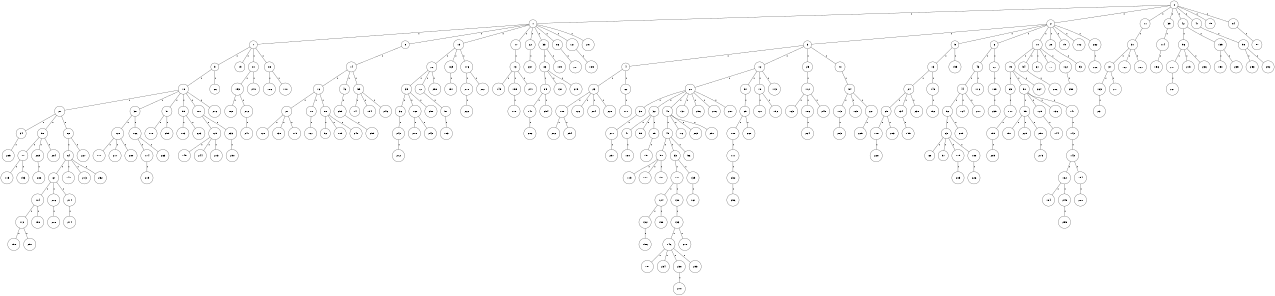 graph G {
size="8.5,11;"
ratio = "expand;"
fixedsize="true;"
overlap="scale;"
node[shape=circle,width=.12,hight=.12,fontsize=12]
edge[fontsize=12]

0[label=" 0" color=black, pos="0.77914964,2.5374109!"];
1[label=" 1" color=black, pos="2.6187626,1.6935375!"];
2[label=" 2" color=black, pos="0.56252595,2.6460773!"];
3[label=" 3" color=black, pos="2.8764885,1.6147083!"];
4[label=" 4" color=black, pos="0.62082277,2.5265401!"];
5[label=" 5" color=black, pos="0.19057111,0.25961675!"];
6[label=" 6" color=black, pos="2.4541538,0.49911808!"];
7[label=" 7" color=black, pos="2.1759741,1.1032964!"];
8[label=" 8" color=black, pos="2.8669637,0.65350397!"];
9[label=" 9" color=black, pos="1.2124056,1.0776582!"];
10[label=" 10" color=black, pos="1.4190298,0.40105281!"];
11[label=" 11" color=black, pos="1.746582,0.38796454!"];
12[label=" 12" color=black, pos="2.1092558,2.2506407!"];
13[label=" 13" color=black, pos="1.6862723,1.6715328!"];
14[label=" 14" color=black, pos="2.8108108,2.7882961!"];
15[label=" 15" color=black, pos="1.3058391,2.9419085!"];
16[label=" 16" color=black, pos="0.53229975,0.65852905!"];
17[label=" 17" color=black, pos="1.942454,1.5196368!"];
18[label=" 18" color=black, pos="2.4599226,0.65700206!"];
19[label=" 19" color=black, pos="0.9364508,0.57390932!"];
20[label=" 20" color=black, pos="1.9594712,0.34553341!"];
21[label=" 21" color=black, pos="2.3348074,2.7861697!"];
22[label=" 22" color=black, pos="1.1877172,0.13240306!"];
23[label=" 23" color=black, pos="2.4660583,2.666359!"];
24[label=" 24" color=black, pos="0.66972412,2.7430633!"];
25[label=" 25" color=black, pos="2.0610753,1.9736619!"];
26[label=" 26" color=black, pos="2.1833898,0.72750252!"];
27[label=" 27" color=black, pos="2.6756306,2.1655471!"];
28[label=" 28" color=black, pos="2.1259618,2.2808453!"];
29[label=" 29" color=black, pos="1.5281468,0.60638744!"];
30[label=" 30" color=black, pos="1.6414808,1.2094202!"];
31[label=" 31" color=black, pos="1.8131021,2.1058971!"];
32[label=" 32" color=black, pos="0.20066728,0.095004353!"];
33[label=" 33" color=black, pos="1.1116605,2.7827405!"];
34[label=" 34" color=black, pos="0.6993302,1.4148909!"];
35[label=" 35" color=black, pos="0.81165483,1.0100625!"];
36[label=" 36" color=black, pos="2.0915186,2.3983859!"];
37[label=" 37" color=black, pos="0.35792289,0.33552934!"];
38[label=" 38" color=black, pos="1.7435638,1.1069427!"];
39[label=" 39" color=black, pos="1.4207288,1.0394922!"];
40[label=" 40" color=black, pos="0.061800219,2.8831386!"];
41[label=" 41" color=black, pos="0.2031628,2.4685111!"];
42[label=" 42" color=black, pos="1.1761221,0.27745376!"];
43[label=" 43" color=black, pos="2.46384,2.9253936!"];
44[label=" 44" color=black, pos="1.5784242,2.1750239!"];
45[label=" 45" color=black, pos="2.3285528,2.9357507!"];
46[label=" 46" color=black, pos="1.0555028,0.6287826!"];
47[label=" 47" color=black, pos="1.2555333,2.0976277!"];
48[label=" 48" color=black, pos="0.80277135,1.4907943!"];
49[label=" 49" color=black, pos="0.64664537,2.9084271!"];
50[label=" 50" color=black, pos="2.8427074,2.8105444!"];
51[label=" 51" color=black, pos="1.4733972,1.861906!"];
52[label=" 52" color=black, pos="2.0597174,2.9881684!"];
53[label=" 53" color=black, pos="2.5474832,0.46038684!"];
54[label=" 54" color=black, pos="2.9666127,1.0792177!"];
55[label=" 55" color=black, pos="0.75744423,0.53947952!"];
56[label=" 56" color=black, pos="2.1576116,2.5661497!"];
57[label=" 57" color=black, pos="2.9895792,2.6270244!"];
58[label=" 58" color=black, pos="1.6604578,0.13883396!"];
59[label=" 59" color=black, pos="2.1735067,0.18567635!"];
60[label=" 60" color=black, pos="1.0376699,2.6214943!"];
61[label=" 61" color=black, pos="2.097764,0.18813913!"];
62[label=" 62" color=black, pos="2.1710506,2.2865227!"];
63[label=" 63" color=black, pos="1.4442022,1.4887104!"];
64[label=" 64" color=black, pos="2.856276,1.4060708!"];
65[label=" 65" color=black, pos="2.529437,0.67814175!"];
66[label=" 66" color=black, pos="1.470664,0.32374973!"];
67[label=" 67" color=black, pos="0.81771565,1.8773949!"];
68[label=" 68" color=black, pos="2.6832709,2.4405386!"];
69[label=" 69" color=black, pos="2.5807704,0.84541154!"];
70[label=" 70" color=black, pos="1.8960345,0.68031589!"];
71[label=" 71" color=black, pos="2.9579364,1.9420504!"];
72[label=" 72" color=black, pos="1.2238864,0.66006758!"];
73[label=" 73" color=black, pos="2.3812165,1.9432182!"];
74[label=" 74" color=black, pos="0.15518505,1.4960513!"];
75[label=" 75" color=black, pos="2.776394,2.8282862!"];
76[label=" 76" color=black, pos="0.87233551,0.24069974!"];
77[label=" 77" color=black, pos="0.89750248,2.204927!"];
78[label=" 78" color=black, pos="0.21804549,2.1337737!"];
79[label=" 79" color=black, pos="0.054269215,2.9901943!"];
80[label=" 80" color=black, pos="1.4239453,2.0314791!"];
81[label=" 81" color=black, pos="2.9884712,0.65704231!"];
82[label=" 82" color=black, pos="0.24166523,1.1165569!"];
83[label=" 83" color=black, pos="0.52653984,1.4777241!"];
84[label=" 84" color=black, pos="2.2136679,1.8519813!"];
85[label=" 85" color=black, pos="1.8045351,2.9047074!"];
86[label=" 86" color=black, pos="2.9421512,2.1985625!"];
87[label=" 87" color=black, pos="2.1143051,1.2745761!"];
88[label=" 88" color=black, pos="0.83901864,1.3434123!"];
89[label=" 89" color=black, pos="1.2807525,0.97114606!"];
90[label=" 90" color=black, pos="2.1535482,0.54047696!"];
91[label=" 91" color=black, pos="2.0325461,1.0789634!"];
92[label=" 92" color=black, pos="1.7366249,2.3573844!"];
93[label=" 93" color=black, pos="1.987853,2.5637407!"];
94[label=" 94" color=black, pos="2.3005728,0.92642461!"];
95[label=" 95" color=black, pos="2.95106,2.9531284!"];
96[label=" 96" color=black, pos="1.5070559,0.61756848!"];
97[label=" 97" color=black, pos="1.2969953,1.3102261!"];
98[label=" 98" color=black, pos="0.67641751,0.13063152!"];
99[label=" 99" color=black, pos="2.8689041,0.95517764!"];
100[label=" 100" color=black, pos="2.1405395,1.1466891!"];
101[label=" 101" color=black, pos="2.5746538,1.0583967!"];
102[label=" 102" color=black, pos="0.47273308,2.2901046!"];
103[label=" 103" color=black, pos="2.185822,1.2138717!"];
104[label=" 104" color=black, pos="1.5397738,0.48068626!"];
105[label=" 105" color=black, pos="1.4201548,2.2873125!"];
106[label=" 106" color=black, pos="1.6416154,1.8055359!"];
107[label=" 107" color=black, pos="2.6275389,1.1160486!"];
108[label=" 108" color=black, pos="2.0732756,0.89647101!"];
109[label=" 109" color=black, pos="1.9731676,2.523156!"];
110[label=" 110" color=black, pos="2.939689,2.8696937!"];
111[label=" 111" color=black, pos="1.0564936,0.81838892!"];
112[label=" 112" color=black, pos="0.9150057,2.4330364!"];
113[label=" 113" color=black, pos="0.089987529,0.43173272!"];
114[label=" 114" color=black, pos="2.1382931,0.24212243!"];
115[label=" 115" color=black, pos="1.9979821,2.5339105!"];
116[label=" 116" color=black, pos="1.6209087,0.71918709!"];
117[label=" 117" color=black, pos="0.38524921,1.0399769!"];
118[label=" 118" color=black, pos="1.0556037,0.45044924!"];
119[label=" 119" color=black, pos="1.9932361,0.70836472!"];
120[label=" 120" color=black, pos="0.56791334,2.2434023!"];
121[label=" 121" color=black, pos="2.8617502,2.3895038!"];
122[label=" 122" color=black, pos="2.9124036,1.7658752!"];
123[label=" 123" color=black, pos="0.98979722,1.9816434!"];
124[label=" 124" color=black, pos="1.7301672,0.2047822!"];
125[label=" 125" color=black, pos="2.9431736,2.4403546!"];
126[label=" 126" color=black, pos="2.1544297,2.1108747!"];
127[label=" 127" color=black, pos="1.1596421,0.055907638!"];
128[label=" 128" color=black, pos="1.9606405,1.3854563!"];
129[label=" 129" color=black, pos="0.97444486,2.8224339!"];
130[label=" 130" color=black, pos="0.40658627,1.7972342!"];
131[label=" 131" color=black, pos="1.8880949,0.0070894253!"];
132[label=" 132" color=black, pos="0.47970816,0.73367851!"];
133[label=" 133" color=black, pos="0.45663073,1.4216591!"];
134[label=" 134" color=black, pos="0.064837051,1.7587263!"];
135[label=" 135" color=black, pos="1.3517732,0.9520345!"];
136[label=" 136" color=black, pos="0.11394383,1.1348044!"];
137[label=" 137" color=black, pos="2.1124508,2.9752371!"];
138[label=" 138" color=black, pos="0.54554746,2.9154206!"];
139[label=" 139" color=black, pos="2.551349,1.0519044!"];
140[label=" 140" color=black, pos="1.1343816,0.45393891!"];
141[label=" 141" color=black, pos="1.9596161,2.2020728!"];
142[label=" 142" color=black, pos="0.4081318,2.2489322!"];
143[label=" 143" color=black, pos="1.7754331,2.0723186!"];
144[label=" 144" color=black, pos="2.5384575,0.97776559!"];
145[label=" 145" color=black, pos="2.1643614,0.16994533!"];
146[label=" 146" color=black, pos="0.72547407,1.1435511!"];
147[label=" 147" color=black, pos="1.0078759,0.30788016!"];
148[label=" 148" color=black, pos="0.98103845,2.7332698!"];
149[label=" 149" color=black, pos="1.6374171,2.9651076!"];
150[label=" 150" color=black, pos="1.8961418,0.80545384!"];
151[label=" 151" color=black, pos="2.4150065,0.56095171!"];
152[label=" 152" color=black, pos="2.0848955,2.6043723!"];
153[label=" 153" color=black, pos="0.49172004,0.95916575!"];
154[label=" 154" color=black, pos="1.8596835,0.49401715!"];
155[label=" 155" color=black, pos="0.29817244,0.0098168533!"];
156[label=" 156" color=black, pos="2.5637164,1.2198654!"];
157[label=" 157" color=black, pos="1.6784293,2.2466824!"];
158[label=" 158" color=black, pos="1.3990128,1.2461459!"];
159[label=" 159" color=black, pos="0.92990871,1.7674834!"];
160[label=" 160" color=black, pos="2.3458149,2.2640612!"];
161[label=" 161" color=black, pos="1.1461733,1.054729!"];
162[label=" 162" color=black, pos="2.3259438,2.8734161!"];
163[label=" 163" color=black, pos="0.35064351,2.9033271!"];
164[label=" 164" color=black, pos="1.6263197,0.11549338!"];
165[label=" 165" color=black, pos="0.30816553,1.8793201!"];
166[label=" 166" color=black, pos="0.41431197,2.5211978!"];
167[label=" 167" color=black, pos="1.9325636,2.3590249!"];
168[label=" 168" color=black, pos="2.6605368,1.1159134!"];
169[label=" 169" color=black, pos="0.84631305,1.8125669!"];
170[label=" 170" color=black, pos="2.7193886,2.7963731!"];
171[label=" 171" color=black, pos="0.56921604,1.984392!"];
172[label=" 172" color=black, pos="1.8228928,2.5002847!"];
173[label=" 173" color=black, pos="1.4620612,2.8382367!"];
174[label=" 174" color=black, pos="2.5050708,0.22059383!"];
175[label=" 175" color=black, pos="1.6481156,2.7160128!"];
176[label=" 176" color=black, pos="1.2027049,2.1153626!"];
177[label=" 177" color=black, pos="0.0025686217,0.22127481!"];
178[label=" 178" color=black, pos="1.6139125,1.7919894!"];
179[label=" 179" color=black, pos="1.7173482,2.3786643!"];
180[label=" 180" color=black, pos="1.8762669,2.6712993!"];
181[label=" 181" color=black, pos="0.25855383,2.2147012!"];
182[label=" 182" color=black, pos="0.86897048,1.2012589!"];
183[label=" 183" color=black, pos="2.0149138,0.82573859!"];
184[label=" 184" color=black, pos="1.7491979,2.2666367!"];
185[label=" 185" color=black, pos="0.8690307,1.4737238!"];
186[label=" 186" color=black, pos="0.5055594,1.6660718!"];
187[label=" 187" color=black, pos="1.0420946,2.7631486!"];
188[label=" 188" color=black, pos="0.92368519,1.2566896!"];
189[label=" 189" color=black, pos="0.9439839,1.9458636!"];
190[label=" 190" color=black, pos="2.9066858,2.3300405!"];
191[label=" 191" color=black, pos="2.0643942,2.1392184!"];
192[label=" 192" color=black, pos="2.0968803,2.5653586!"];
193[label=" 193" color=black, pos="0.89376649,2.4488542!"];
194[label=" 194" color=black, pos="2.3047955,2.6222335!"];
195[label=" 195" color=black, pos="2.1596622,1.2652517!"];
196[label=" 196" color=black, pos="0.81982998,0.26558644!"];
197[label=" 197" color=black, pos="1.9933321,1.5767683!"];
198[label=" 198" color=black, pos="1.3585726,1.8216176!"];
199[label=" 199" color=black, pos="1.0625878,0.23655893!"];
200[label=" 200" color=black, pos="0.36669094,2.1253791!"];
201[label=" 201" color=black, pos="2.8409999,1.6597833!"];
202[label=" 202" color=black, pos="2.6891594,2.4926856!"];
203[label=" 203" color=black, pos="0.66739891,1.932169!"];
204[label=" 204" color=black, pos="0.27987858,2.2510428!"];
205[label=" 205" color=black, pos="0.40920549,0.17322855!"];
206[label=" 206" color=black, pos="2.7346198,0.1907449!"];
207[label=" 207" color=black, pos="0.95568202,1.9566757!"];
208[label=" 208" color=black, pos="2.2292214,2.5828304!"];
209[label=" 209" color=black, pos="2.6562881,1.2160167!"];
210[label=" 210" color=black, pos="0.52463056,1.194269!"];
211[label=" 211" color=black, pos="2.4666396,0.67925837!"];
212[label=" 212" color=black, pos="2.3241935,1.0197289!"];
213[label=" 213" color=black, pos="2.7581122,0.50117703!"];
214[label=" 214" color=black, pos="1.1878035,2.2899396!"];
215[label=" 215" color=black, pos="1.1192258,0.46585851!"];
216[label=" 216" color=black, pos="1.3286701,2.4186684!"];
217[label=" 217" color=black, pos="2.2913026,2.3304056!"];
218[label=" 218" color=black, pos="2.3433874,0.0079626855!"];
219[label=" 219" color=black, pos="0.65111268,0.55654528!"];
220[label=" 220" color=black, pos="2.6175222,2.7087051!"];
221[label=" 221" color=black, pos="0.76923157,2.8683663!"];
222[label=" 222" color=black, pos="0.90180404,2.1005206!"];
223[label=" 223" color=black, pos="0.40492112,1.3694769!"];
224[label=" 224" color=black, pos="2.6150681,2.7185493!"];
225[label=" 225" color=black, pos="0.42283045,1.7223039!"];
226[label=" 226" color=black, pos="0.57362958,1.576245!"];
227[label=" 227" color=black, pos="1.4174877,0.2000484!"];
228[label=" 228" color=black, pos="0.70906439,1.4106442!"];
229[label=" 229" color=black, pos="1.1186356,1.435331!"];
230[label=" 230" color=black, pos="0.43731638,2.0414694!"];
231[label=" 231" color=black, pos="1.1022308,0.57582868!"];
232[label=" 232" color=black, pos="1.1990917,1.6236696!"];
233[label=" 233" color=black, pos="0.34333295,1.3881401!"];
234[label=" 234" color=black, pos="2.0762401,2.1417048!"];
235[label=" 235" color=black, pos="0.097175248,0.52873766!"];
236[label=" 236" color=black, pos="0.25050668,0.28453559!"];
237[label=" 237" color=black, pos="0.21839239,0.38958193!"];
238[label=" 238" color=black, pos="2.2557183,0.49794627!"];
239[label=" 239" color=black, pos="2.8419977,0.075248088!"];
240[label=" 240" color=black, pos="1.368153,2.6630116!"];
241[label=" 241" color=black, pos="0.044891253,0.62844844!"];
242[label=" 242" color=black, pos="1.0155367,2.6148592!"];
243[label=" 243" color=black, pos="0.11190643,1.9189516!"];
244[label=" 244" color=black, pos="2.0829787,0.7315554!"];
245[label=" 245" color=black, pos="1.9233538,2.9570799!"];
246[label=" 246" color=black, pos="1.5521887,2.5370213!"];
247[label=" 247" color=black, pos="0.52880112,1.4352759!"];
248[label=" 248" color=black, pos="1.3111871,1.60844!"];
249[label=" 249" color=black, pos="0.14943924,2.4772098!"];
250[label=" 250" color=black, pos="1.0070417,0.2776879!"];
251[label=" 251" color=black, pos="2.2356658,0.48136123!"];
252[label=" 252" color=black, pos="1.4001267,2.6200157!"];
253[label=" 253" color=black, pos="2.334054,2.5025526!"];
254[label=" 254" color=black, pos="1.0321217,0.28042909!"];
255[label=" 255" color=black, pos="1.6518433,0.45787694!"];
256[label=" 256" color=black, pos="2.8139925,1.3191088!"];
257[label=" 257" color=black, pos="0.30320539,2.1284077!"];
258[label=" 258" color=black, pos="0.8883875,1.4291952!"];
259[label=" 259" color=black, pos="1.6027351,1.4426979!"];
260[label=" 260" color=black, pos="1.123473,2.3263422!"];
261[label=" 261" color=black, pos="1.6398091,2.3437696!"];
262[label=" 262" color=black, pos="2.8684687,1.2328537!"];
263[label=" 263" color=black, pos="0.33990373,2.4833424!"];
264[label=" 264" color=black, pos="1.7570476,2.1173281!"];
265[label=" 265" color=black, pos="0.59876974,2.3705001!"];
266[label=" 266" color=black, pos="1.6518314,0.61121057!"];
267[label=" 267" color=black, pos="0.71025169,0.25742828!"];
268[label=" 268" color=black, pos="2.116622,2.2912517!"];
269[label=" 269" color=black, pos="0.41266531,2.428362!"];
270[label=" 270" color=black, pos="0.25922011,1.801446!"];
271[label=" 271" color=black, pos="1.3519464,1.7530201!"];
272[label=" 272" color=black, pos="0.087239672,0.16924696!"];
273[label=" 273" color=black, pos="2.116084,2.1731667!"];
274[label=" 274" color=black, pos="1.3394423,0.022481913!"];
275[label=" 275" color=black, pos="2.8382857,0.88341873!"];
276[label=" 276" color=black, pos="2.8636807,2.7113388!"];
277[label=" 277" color=black, pos="0.80969184,0.55748002!"];
278[label=" 278" color=black, pos="0.80091652,2.6680358!"];
279[label=" 279" color=black, pos="1.6437145,0.26185684!"];
280[label=" 280" color=black, pos="1.2914041,0.41696361!"];
281[label=" 281" color=black, pos="2.9708508,0.17540344!"];
282[label=" 282" color=black, pos="1.3745075,0.35998712!"];
283[label=" 283" color=black, pos="0.47779555,0.16770085!"];
284[label=" 284" color=black, pos="1.4180763,0.61782224!"];
285[label=" 285" color=black, pos="2.0187405,0.29668011!"];
286[label=" 286" color=black, pos="2.5342283,2.9725199!"];
287[label=" 287" color=black, pos="1.3857718,0.90889703!"];
288[label=" 288" color=black, pos="2.6654805,1.0846639!"];
289[label=" 289" color=black, pos="2.9159909,0.94662446!"];
290[label=" 290" color=black, pos="0.45795273,1.5032916!"];
291[label=" 291" color=black, pos="2.5500174,0.27722451!"];
292[label=" 292" color=black, pos="2.5500321,1.1958619!"];
293[label=" 293" color=black, pos="1.070349,1.3884296!"];
294[label=" 294" color=black, pos="1.4572579,0.78252016!"];
295[label=" 295" color=black, pos="1.5953262,0.52020558!"];
296[label=" 296" color=black, pos="1.0172778,2.897138!"];
297[label=" 297" color=black, pos="0.86493689,2.2237671!"];
298[label=" 298" color=black, pos="1.1503741,2.2586379!"];
299[label=" 299" color=black, pos="0.39805109,2.6684852!"];
0--1[label="1"]
0--2[label="1"]
0--11[label="1"]
0--39[label="1"]
0--42[label="1"]
0--47[label="1"]
0--75[label="1"]
0--84[label="1"]
1--7[label="1"]
1--8[label="1"]
1--15[label="1"]
1--17[label="1"]
1--22[label="1"]
1--33[label="1"]
1--86[label="1"]
1--121[label="1"]
1--201[label="1"]
2--3[label="1"]
2--5[label="1"]
2--6[label="1"]
2--10[label="1"]
2--28[label="1"]
2--79[label="1"]
2--102[label="1"]
2--262[label="1"]
3--4[label="1"]
3--12[label="1"]
3--25[label="1"]
3--40[label="1"]
4--23[label="1"]
4--62[label="1"]
5--13[label="1"]
5--195[label="1"]
6--43[label="1"]
6--82[label="1"]
7--9[label="1"]
7--19[label="1"]
7--81[label="1"]
7--88[label="1"]
8--14[label="1"]
9--18[label="1"]
9--66[label="1"]
10--45[label="1"]
10--54[label="1"]
10--61[label="1"]
10--71[label="1"]
10--122[label="1"]
11--31[label="1"]
12--20[label="1"]
12--57[label="1"]
12--78[label="1"]
12--173[label="1"]
13--24[label="1"]
13--148[label="1"]
14--16[label="1"]
14--46[label="1"]
14--55[label="1"]
15--26[label="1"]
15--169[label="1"]
15--176[label="1"]
16--21[label="1"]
16--70[label="1"]
16--80[label="1"]
17--73[label="1"]
18--27[label="1"]
18--38[label="1"]
18--51[label="1"]
18--99[label="1"]
18--107[label="1"]
18--216[label="1"]
20--30[label="1"]
20--32[label="1"]
20--48[label="1"]
20--137[label="1"]
20--256[label="1"]
20--276[label="1"]
20--287[label="1"]
21--120[label="1"]
21--138[label="1"]
21--175[label="1"]
22--237[label="1"]
23--100[label="1"]
23--126[label="1"]
23--204[label="1"]
23--220[label="1"]
24--29[label="1"]
24--134[label="1"]
24--230[label="1"]
25--112[label="1"]
26--35[label="1"]
26--72[label="1"]
26--250[label="1"]
27--34[label="1"]
27--58[label="1"]
27--60[label="1"]
28--93[label="1"]
29--118[label="1"]
29--283[label="1"]
30--277[label="1"]
31--37[label="1"]
31--162[label="1"]
31--260[label="1"]
32--41[label="1"]
32--59[label="1"]
32--89[label="1"]
33--83[label="1"]
33--109[label="1"]
34--285[label="1"]
35--36[label="1"]
35--168[label="1"]
35--298[label="1"]
36--242[label="1"]
37--163[label="1"]
37--271[label="1"]
38--128[label="1"]
38--166[label="1"]
39--114[label="1"]
40--94[label="1"]
41--180[label="1"]
42--96[label="1"]
42--135[label="1"]
43--44[label="1"]
43--116[label="1"]
44--52[label="1"]
44--164[label="1"]
44--211[label="1"]
45--65[label="1"]
45--90[label="1"]
45--264[label="1"]
46--255[label="1"]
47--98[label="1"]
48--49[label="1"]
48--76[label="1"]
48--265[label="1"]
48--291[label="1"]
49--50[label="1"]
49--53[label="1"]
49--56[label="1"]
50--119[label="1"]
50--187[label="1"]
50--191[label="1"]
51--170[label="1"]
51--259[label="1"]
52--63[label="1"]
52--209[label="1"]
53--101[label="1"]
53--139[label="1"]
54--286[label="1"]
55--74[label="1"]
55--154[label="1"]
55--246[label="1"]
57--69[label="1"]
58--77[label="1"]
58--269[label="1"]
58--284[label="1"]
60--64[label="1"]
60--227[label="1"]
62--171[label="1"]
63--68[label="1"]
63--97[label="1"]
63--179[label="1"]
63--188[label="1"]
64--67[label="1"]
64--140[label="1"]
64--213[label="1"]
64--252[label="1"]
65--117[label="1"]
67--104[label="1"]
67--206[label="1"]
67--214[label="1"]
69--108[label="1"]
69--268[label="1"]
70--167[label="1"]
72--91[label="1"]
73--145[label="1"]
73--159[label="1"]
73--241[label="1"]
77--115[label="1"]
77--193[label="1"]
78--127[label="1"]
78--152[label="1"]
80--92[label="1"]
80--105[label="1"]
80--248[label="1"]
81--153[label="1"]
81--240[label="1"]
82--189[label="1"]
83--85[label="1"]
83--131[label="1"]
83--279[label="1"]
84--87[label="1"]
85--147[label="1"]
85--294[label="1"]
86--281[label="1"]
88--106[label="1"]
88--110[label="1"]
89--151[label="1"]
90--95[label="1"]
90--129[label="1"]
90--136[label="1"]
90--141[label="1"]
91--183[label="1"]
94--113[label="1"]
94--165[label="1"]
94--221[label="1"]
95--157[label="1"]
95--229[label="1"]
95--251[label="1"]
96--207[label="1"]
96--215[label="1"]
96--236[label="1"]
98--253[label="1"]
98--292[label="1"]
99--103[label="1"]
99--223[label="1"]
100--202[label="1"]
100--254[label="1"]
101--124[label="1"]
101--130[label="1"]
104--172[label="1"]
104--190[label="1"]
107--125[label="1"]
107--233[label="1"]
108--111[label="1"]
111--232[label="1"]
112--123[label="1"]
112--186[label="1"]
112--249[label="1"]
113--203[label="1"]
114--156[label="1"]
117--199[label="1"]
118--228[label="1"]
121--185[label="1"]
122--258[label="1"]
124--132[label="1"]
124--158[label="1"]
125--149[label="1"]
125--244[label="1"]
125--273[label="1"]
128--177[label="1"]
128--217[label="1"]
128--280[label="1"]
129--144[label="1"]
130--133[label="1"]
132--196[label="1"]
133--146[label="1"]
133--278[label="1"]
134--155[label="1"]
135--150[label="1"]
135--235[label="1"]
139--161[label="1"]
141--142[label="1"]
142--143[label="1"]
143--182[label="1"]
143--194[label="1"]
146--181[label="1"]
146--234[label="1"]
146--238[label="1"]
146--293[label="1"]
147--282[label="1"]
148--192[label="1"]
153--160[label="1"]
153--212[label="1"]
159--178[label="1"]
163--231[label="1"]
166--174[label="1"]
166--263[label="1"]
168--218[label="1"]
168--243[label="1"]
169--197[label="1"]
172--198[label="1"]
172--257[label="1"]
174--219[label="1"]
176--210[label="1"]
176--267[label="1"]
179--205[label="1"]
182--184[label="1"]
182--245[label="1"]
186--224[label="1"]
188--226[label="1"]
189--239[label="1"]
194--200[label="1"]
199--289[label="1"]
206--208[label="1"]
207--261[label="1"]
210--222[label="1"]
212--247[label="1"]
214--274[label="1"]
221--225[label="1"]
232--296[label="1"]
233--290[label="1"]
238--270[label="1"]
242--272[label="1"]
245--295[label="1"]
251--275[label="1"]
255--299[label="1"]
262--266[label="1"]
269--288[label="1"]
277--297[label="1"]

}
